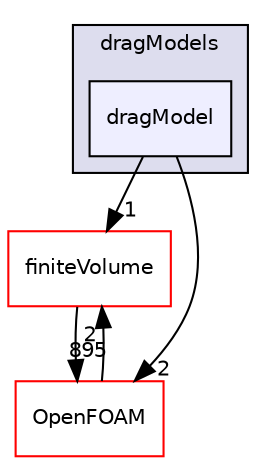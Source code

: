 digraph "src/phaseSystemModels/reactingEulerFoam/interfacialModels/dragModels/dragModel" {
  bgcolor=transparent;
  compound=true
  node [ fontsize="10", fontname="Helvetica"];
  edge [ labelfontsize="10", labelfontname="Helvetica"];
  subgraph clusterdir_326a3023cc127b39f379d1d16589515e {
    graph [ bgcolor="#ddddee", pencolor="black", label="dragModels" fontname="Helvetica", fontsize="10", URL="dir_326a3023cc127b39f379d1d16589515e.html"]
  dir_31334280f7719a4e9ba1123ec45ab2e9 [shape=box, label="dragModel", style="filled", fillcolor="#eeeeff", pencolor="black", URL="dir_31334280f7719a4e9ba1123ec45ab2e9.html"];
  }
  dir_9bd15774b555cf7259a6fa18f99fe99b [shape=box label="finiteVolume" color="red" URL="dir_9bd15774b555cf7259a6fa18f99fe99b.html"];
  dir_c5473ff19b20e6ec4dfe5c310b3778a8 [shape=box label="OpenFOAM" color="red" URL="dir_c5473ff19b20e6ec4dfe5c310b3778a8.html"];
  dir_9bd15774b555cf7259a6fa18f99fe99b->dir_c5473ff19b20e6ec4dfe5c310b3778a8 [headlabel="895", labeldistance=1.5 headhref="dir_000814_002151.html"];
  dir_31334280f7719a4e9ba1123ec45ab2e9->dir_9bd15774b555cf7259a6fa18f99fe99b [headlabel="1", labeldistance=1.5 headhref="dir_003084_000814.html"];
  dir_31334280f7719a4e9ba1123ec45ab2e9->dir_c5473ff19b20e6ec4dfe5c310b3778a8 [headlabel="2", labeldistance=1.5 headhref="dir_003084_002151.html"];
  dir_c5473ff19b20e6ec4dfe5c310b3778a8->dir_9bd15774b555cf7259a6fa18f99fe99b [headlabel="2", labeldistance=1.5 headhref="dir_002151_000814.html"];
}
